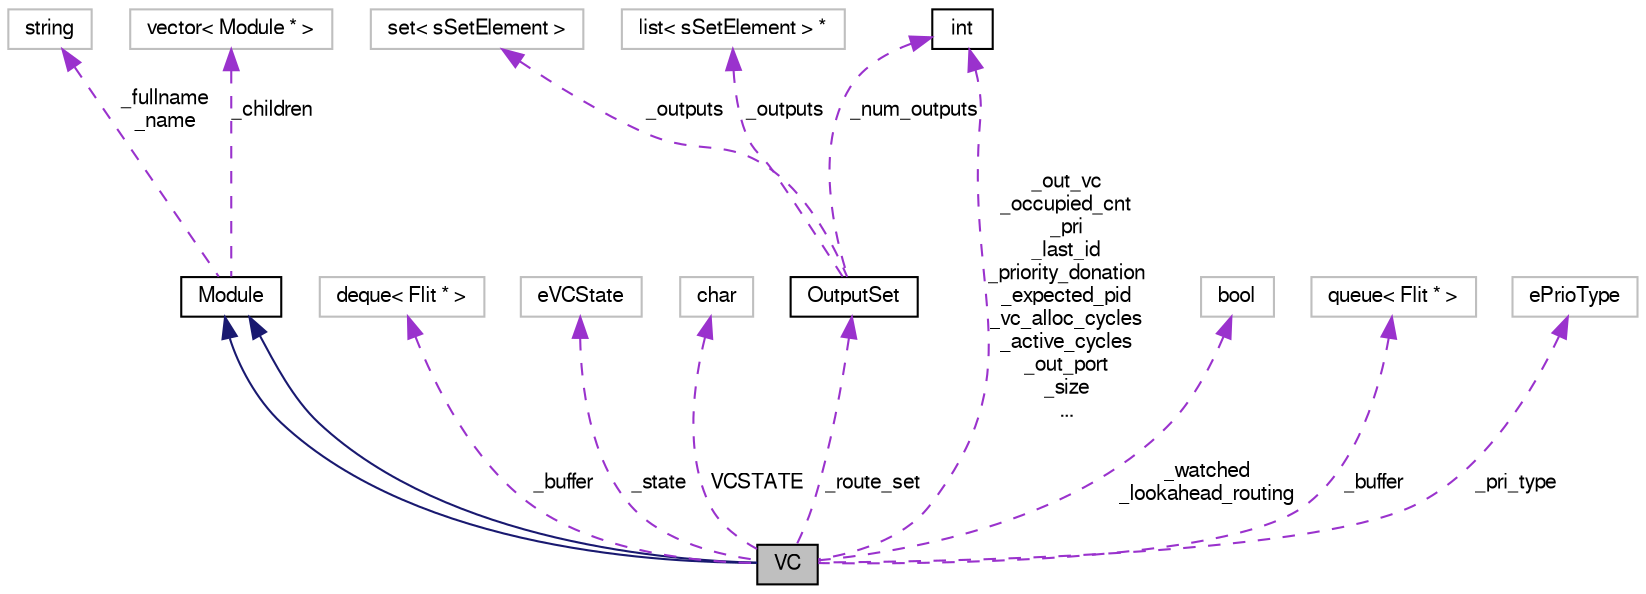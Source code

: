 digraph G
{
  bgcolor="transparent";
  edge [fontname="FreeSans",fontsize="10",labelfontname="FreeSans",labelfontsize="10"];
  node [fontname="FreeSans",fontsize="10",shape=record];
  Node1 [label="VC",height=0.2,width=0.4,color="black", fillcolor="grey75", style="filled" fontcolor="black"];
  Node2 -> Node1 [dir=back,color="midnightblue",fontsize="10",style="solid",fontname="FreeSans"];
  Node2 [label="Module",height=0.2,width=0.4,color="black",URL="$classModule.html"];
  Node3 -> Node2 [dir=back,color="darkorchid3",fontsize="10",style="dashed",label="_fullname\n_name",fontname="FreeSans"];
  Node3 [label="string",height=0.2,width=0.4,color="grey75"];
  Node4 -> Node2 [dir=back,color="darkorchid3",fontsize="10",style="dashed",label="_children",fontname="FreeSans"];
  Node4 [label="vector\< Module * \>",height=0.2,width=0.4,color="grey75"];
  Node2 -> Node1 [dir=back,color="midnightblue",fontsize="10",style="solid",fontname="FreeSans"];
  Node5 -> Node1 [dir=back,color="darkorchid3",fontsize="10",style="dashed",label="_buffer",fontname="FreeSans"];
  Node5 [label="deque\< Flit * \>",height=0.2,width=0.4,color="grey75"];
  Node6 -> Node1 [dir=back,color="darkorchid3",fontsize="10",style="dashed",label="_state",fontname="FreeSans"];
  Node6 [label="eVCState",height=0.2,width=0.4,color="grey75"];
  Node7 -> Node1 [dir=back,color="darkorchid3",fontsize="10",style="dashed",label="VCSTATE",fontname="FreeSans"];
  Node7 [label="char",height=0.2,width=0.4,color="grey75"];
  Node8 -> Node1 [dir=back,color="darkorchid3",fontsize="10",style="dashed",label="_route_set",fontname="FreeSans"];
  Node8 [label="OutputSet",height=0.2,width=0.4,color="black",URL="$classOutputSet.html"];
  Node9 -> Node8 [dir=back,color="darkorchid3",fontsize="10",style="dashed",label="_outputs",fontname="FreeSans"];
  Node9 [label="list\< sSetElement \> *",height=0.2,width=0.4,color="grey75"];
  Node10 -> Node8 [dir=back,color="darkorchid3",fontsize="10",style="dashed",label="_num_outputs",fontname="FreeSans"];
  Node10 [label="int",height=0.2,width=0.4,color="black",URL="$classint.html"];
  Node11 -> Node8 [dir=back,color="darkorchid3",fontsize="10",style="dashed",label="_outputs",fontname="FreeSans"];
  Node11 [label="set\< sSetElement \>",height=0.2,width=0.4,color="grey75"];
  Node10 -> Node1 [dir=back,color="darkorchid3",fontsize="10",style="dashed",label="_out_vc\n_occupied_cnt\n_pri\n_last_id\n_priority_donation\n_expected_pid\n_vc_alloc_cycles\n_active_cycles\n_out_port\n_size\n...",fontname="FreeSans"];
  Node12 -> Node1 [dir=back,color="darkorchid3",fontsize="10",style="dashed",label="_watched\n_lookahead_routing",fontname="FreeSans"];
  Node12 [label="bool",height=0.2,width=0.4,color="grey75"];
  Node13 -> Node1 [dir=back,color="darkorchid3",fontsize="10",style="dashed",label="_buffer",fontname="FreeSans"];
  Node13 [label="queue\< Flit * \>",height=0.2,width=0.4,color="grey75"];
  Node14 -> Node1 [dir=back,color="darkorchid3",fontsize="10",style="dashed",label="_pri_type",fontname="FreeSans"];
  Node14 [label="ePrioType",height=0.2,width=0.4,color="grey75"];
}
